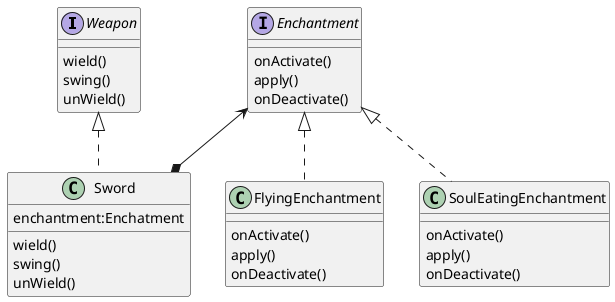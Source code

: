 @startuml

interface Weapon{
    wield()
    swing()
    unWield()
}

interface Enchantment{
    onActivate()
    apply()
    onDeactivate()
}

class Sword{
    enchantment:Enchatment
    wield()
    swing()
    unWield()
}

class FlyingEnchantment{
    onActivate()
    apply()
    onDeactivate()
}

class SoulEatingEnchantment{
    onActivate()
    apply()
    onDeactivate()
}

Weapon <|.. Sword
Enchantment <|.. FlyingEnchantment
Enchantment <|.. SoulEatingEnchantment
Enchantment <--* Sword

@enduml